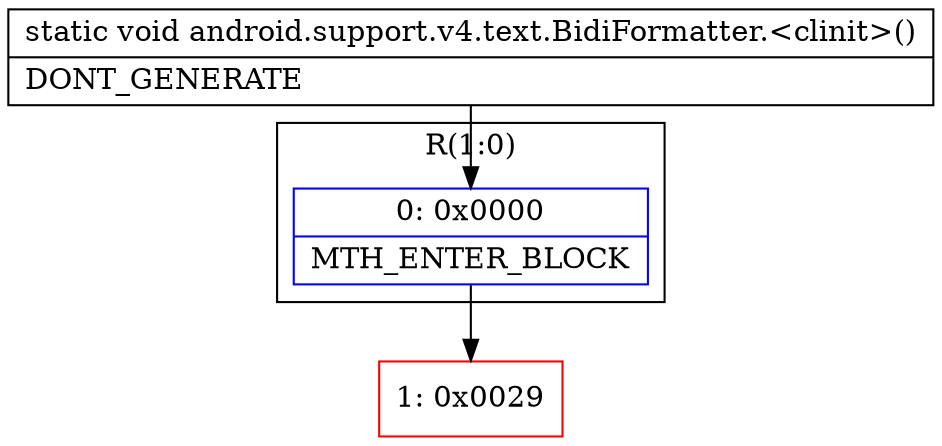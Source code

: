 digraph "CFG forandroid.support.v4.text.BidiFormatter.\<clinit\>()V" {
subgraph cluster_Region_747700821 {
label = "R(1:0)";
node [shape=record,color=blue];
Node_0 [shape=record,label="{0\:\ 0x0000|MTH_ENTER_BLOCK\l}"];
}
Node_1 [shape=record,color=red,label="{1\:\ 0x0029}"];
MethodNode[shape=record,label="{static void android.support.v4.text.BidiFormatter.\<clinit\>()  | DONT_GENERATE\l}"];
MethodNode -> Node_0;
Node_0 -> Node_1;
}

